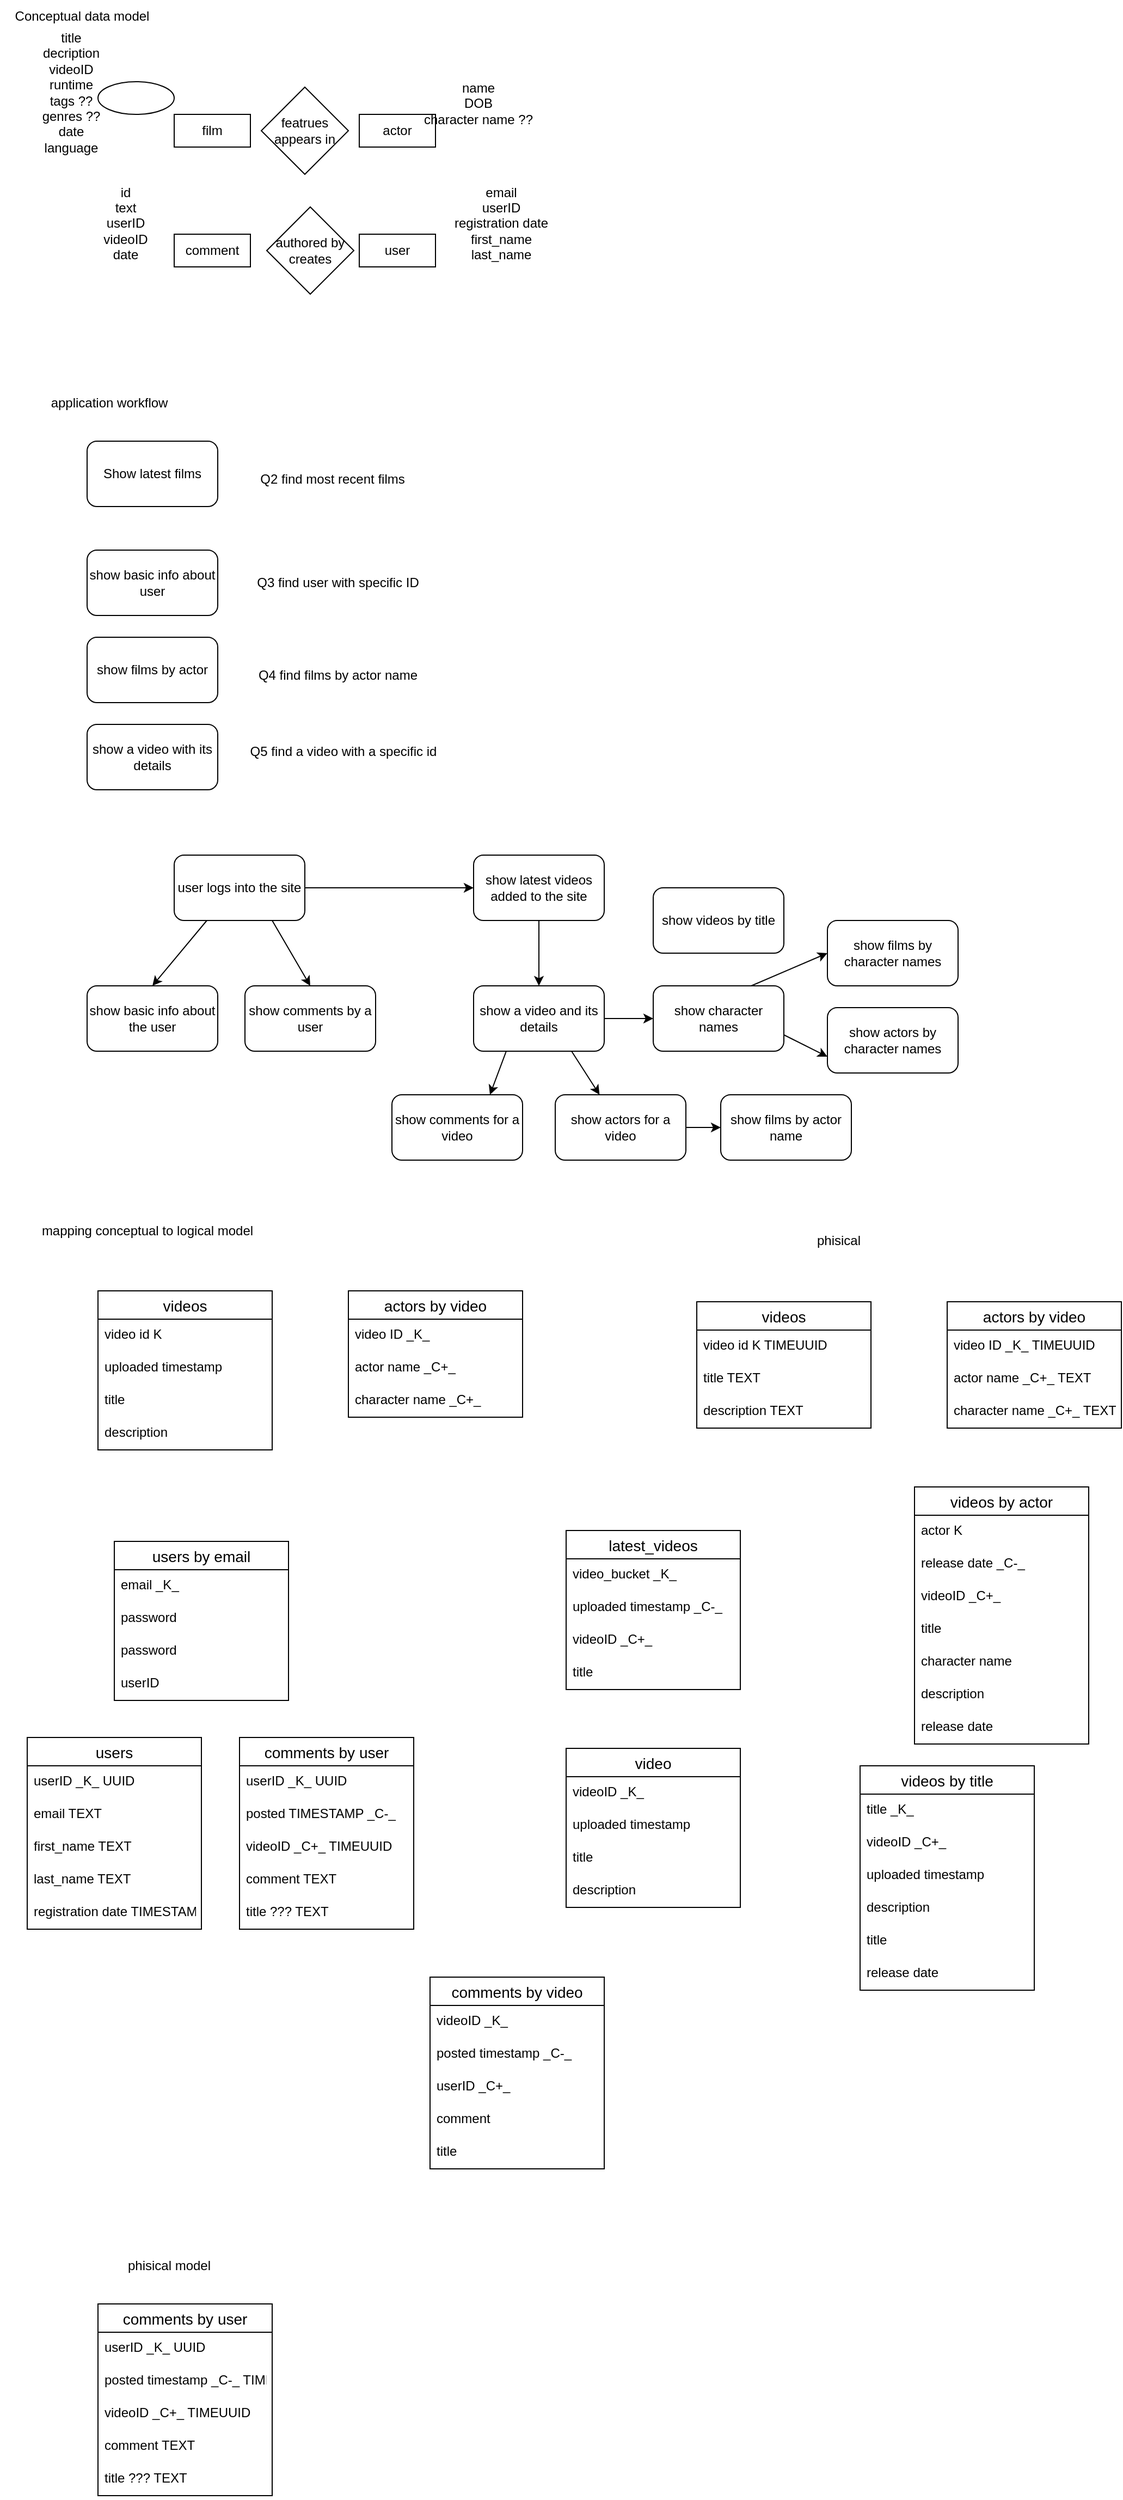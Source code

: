 <mxfile version="20.3.0" type="device"><diagram id="R51yVlItiL3fllviLQsE" name="Page-1"><mxGraphModel dx="822" dy="773" grid="1" gridSize="10" guides="1" tooltips="1" connect="1" arrows="1" fold="1" page="1" pageScale="1" pageWidth="827" pageHeight="1169" math="0" shadow="0"><root><mxCell id="0"/><mxCell id="1" parent="0"/><mxCell id="4LAj4xpiNfyCn5dcvgWO-1" value="film" style="rounded=0;whiteSpace=wrap;html=1;" vertex="1" parent="1"><mxGeometry x="160" y="120" width="70" height="30" as="geometry"/></mxCell><mxCell id="4LAj4xpiNfyCn5dcvgWO-2" value="actor" style="rounded=0;whiteSpace=wrap;html=1;" vertex="1" parent="1"><mxGeometry x="330" y="120" width="70" height="30" as="geometry"/></mxCell><mxCell id="4LAj4xpiNfyCn5dcvgWO-3" value="Conceptual data model" style="text;html=1;align=center;verticalAlign=middle;resizable=0;points=[];autosize=1;strokeColor=none;fillColor=none;" vertex="1" parent="1"><mxGeometry y="15" width="150" height="30" as="geometry"/></mxCell><mxCell id="4LAj4xpiNfyCn5dcvgWO-4" value="" style="ellipse;whiteSpace=wrap;html=1;" vertex="1" parent="1"><mxGeometry x="90" y="90" width="70" height="30" as="geometry"/></mxCell><mxCell id="4LAj4xpiNfyCn5dcvgWO-5" value="title&lt;br&gt;decription&lt;br&gt;videoID&lt;br&gt;runtime&lt;br&gt;tags ??&lt;br&gt;genres ??&lt;br&gt;date&lt;br&gt;language" style="text;html=1;align=center;verticalAlign=middle;resizable=0;points=[];autosize=1;strokeColor=none;fillColor=none;" vertex="1" parent="1"><mxGeometry x="25" y="35" width="80" height="130" as="geometry"/></mxCell><mxCell id="4LAj4xpiNfyCn5dcvgWO-6" value="name&lt;br&gt;DOB&lt;br&gt;character name ??" style="text;html=1;align=center;verticalAlign=middle;resizable=0;points=[];autosize=1;strokeColor=none;fillColor=none;" vertex="1" parent="1"><mxGeometry x="379" y="80" width="120" height="60" as="geometry"/></mxCell><mxCell id="4LAj4xpiNfyCn5dcvgWO-7" value="featrues&lt;br&gt;appears in" style="rhombus;whiteSpace=wrap;html=1;" vertex="1" parent="1"><mxGeometry x="240" y="95" width="80" height="80" as="geometry"/></mxCell><mxCell id="4LAj4xpiNfyCn5dcvgWO-8" value="comment" style="rounded=0;whiteSpace=wrap;html=1;" vertex="1" parent="1"><mxGeometry x="160" y="230" width="70" height="30" as="geometry"/></mxCell><mxCell id="4LAj4xpiNfyCn5dcvgWO-9" value="user" style="rounded=0;whiteSpace=wrap;html=1;" vertex="1" parent="1"><mxGeometry x="330" y="230" width="70" height="30" as="geometry"/></mxCell><mxCell id="4LAj4xpiNfyCn5dcvgWO-10" value="email&lt;br&gt;userID&lt;br&gt;registration date&lt;br&gt;first_name&lt;br&gt;last_name" style="text;html=1;align=center;verticalAlign=middle;resizable=0;points=[];autosize=1;strokeColor=none;fillColor=none;" vertex="1" parent="1"><mxGeometry x="405" y="175" width="110" height="90" as="geometry"/></mxCell><mxCell id="4LAj4xpiNfyCn5dcvgWO-11" value="id&lt;br&gt;text&lt;br&gt;userID&lt;br&gt;videoID&lt;br&gt;date" style="text;html=1;align=center;verticalAlign=middle;resizable=0;points=[];autosize=1;strokeColor=none;fillColor=none;" vertex="1" parent="1"><mxGeometry x="85" y="175" width="60" height="90" as="geometry"/></mxCell><mxCell id="4LAj4xpiNfyCn5dcvgWO-12" value="application workflow" style="text;html=1;align=center;verticalAlign=middle;resizable=0;points=[];autosize=1;strokeColor=none;fillColor=none;" vertex="1" parent="1"><mxGeometry x="35" y="370" width="130" height="30" as="geometry"/></mxCell><mxCell id="4LAj4xpiNfyCn5dcvgWO-13" value="Show latest films" style="rounded=1;whiteSpace=wrap;html=1;" vertex="1" parent="1"><mxGeometry x="80" y="420" width="120" height="60" as="geometry"/></mxCell><mxCell id="4LAj4xpiNfyCn5dcvgWO-14" value="Q2 find most recent films" style="text;html=1;align=center;verticalAlign=middle;resizable=0;points=[];autosize=1;strokeColor=none;fillColor=none;" vertex="1" parent="1"><mxGeometry x="225" y="440" width="160" height="30" as="geometry"/></mxCell><mxCell id="4LAj4xpiNfyCn5dcvgWO-15" value="show basic info about user" style="rounded=1;whiteSpace=wrap;html=1;" vertex="1" parent="1"><mxGeometry x="80" y="520" width="120" height="60" as="geometry"/></mxCell><mxCell id="4LAj4xpiNfyCn5dcvgWO-16" value="Q3 find user with specific ID" style="text;html=1;align=center;verticalAlign=middle;resizable=0;points=[];autosize=1;strokeColor=none;fillColor=none;" vertex="1" parent="1"><mxGeometry x="225" y="535" width="170" height="30" as="geometry"/></mxCell><mxCell id="4LAj4xpiNfyCn5dcvgWO-17" value="show films by actor" style="rounded=1;whiteSpace=wrap;html=1;" vertex="1" parent="1"><mxGeometry x="80" y="600" width="120" height="60" as="geometry"/></mxCell><mxCell id="4LAj4xpiNfyCn5dcvgWO-18" value="Q4 find films by actor name" style="text;html=1;align=center;verticalAlign=middle;resizable=0;points=[];autosize=1;strokeColor=none;fillColor=none;" vertex="1" parent="1"><mxGeometry x="225" y="620" width="170" height="30" as="geometry"/></mxCell><mxCell id="4LAj4xpiNfyCn5dcvgWO-19" value="show a video with its details" style="rounded=1;whiteSpace=wrap;html=1;" vertex="1" parent="1"><mxGeometry x="80" y="680" width="120" height="60" as="geometry"/></mxCell><mxCell id="4LAj4xpiNfyCn5dcvgWO-20" value="Q5 find a video with a specific id" style="text;html=1;align=center;verticalAlign=middle;resizable=0;points=[];autosize=1;strokeColor=none;fillColor=none;" vertex="1" parent="1"><mxGeometry x="220" y="690" width="190" height="30" as="geometry"/></mxCell><mxCell id="4LAj4xpiNfyCn5dcvgWO-21" value="user logs into the site" style="rounded=1;whiteSpace=wrap;html=1;" vertex="1" parent="1"><mxGeometry x="160" y="800" width="120" height="60" as="geometry"/></mxCell><mxCell id="4LAj4xpiNfyCn5dcvgWO-22" value="show latest videos added to the site" style="rounded=1;whiteSpace=wrap;html=1;" vertex="1" parent="1"><mxGeometry x="435" y="800" width="120" height="60" as="geometry"/></mxCell><mxCell id="4LAj4xpiNfyCn5dcvgWO-23" value="show basic info about the user" style="rounded=1;whiteSpace=wrap;html=1;" vertex="1" parent="1"><mxGeometry x="80" y="920" width="120" height="60" as="geometry"/></mxCell><mxCell id="4LAj4xpiNfyCn5dcvgWO-24" value="show comments by a user" style="rounded=1;whiteSpace=wrap;html=1;" vertex="1" parent="1"><mxGeometry x="225" y="920" width="120" height="60" as="geometry"/></mxCell><mxCell id="4LAj4xpiNfyCn5dcvgWO-25" value="show a video and its details" style="rounded=1;whiteSpace=wrap;html=1;" vertex="1" parent="1"><mxGeometry x="435" y="920" width="120" height="60" as="geometry"/></mxCell><mxCell id="4LAj4xpiNfyCn5dcvgWO-26" value="show comments for a video" style="rounded=1;whiteSpace=wrap;html=1;" vertex="1" parent="1"><mxGeometry x="360" y="1020" width="120" height="60" as="geometry"/></mxCell><mxCell id="4LAj4xpiNfyCn5dcvgWO-27" value="show actors for a video" style="rounded=1;whiteSpace=wrap;html=1;" vertex="1" parent="1"><mxGeometry x="510" y="1020" width="120" height="60" as="geometry"/></mxCell><mxCell id="4LAj4xpiNfyCn5dcvgWO-28" value="show films by actor name" style="rounded=1;whiteSpace=wrap;html=1;" vertex="1" parent="1"><mxGeometry x="662" y="1020" width="120" height="60" as="geometry"/></mxCell><mxCell id="4LAj4xpiNfyCn5dcvgWO-29" value="" style="endArrow=classic;html=1;rounded=0;exitX=1;exitY=0.5;exitDx=0;exitDy=0;entryX=0;entryY=0.5;entryDx=0;entryDy=0;" edge="1" parent="1" source="4LAj4xpiNfyCn5dcvgWO-27" target="4LAj4xpiNfyCn5dcvgWO-28"><mxGeometry width="50" height="50" relative="1" as="geometry"><mxPoint x="535" y="950" as="sourcePoint"/><mxPoint x="585" y="900" as="targetPoint"/></mxGeometry></mxCell><mxCell id="4LAj4xpiNfyCn5dcvgWO-30" value="" style="endArrow=classic;html=1;rounded=0;exitX=0.75;exitY=1;exitDx=0;exitDy=0;" edge="1" parent="1" source="4LAj4xpiNfyCn5dcvgWO-25" target="4LAj4xpiNfyCn5dcvgWO-27"><mxGeometry width="50" height="50" relative="1" as="geometry"><mxPoint x="640" y="1060" as="sourcePoint"/><mxPoint x="672" y="1060" as="targetPoint"/></mxGeometry></mxCell><mxCell id="4LAj4xpiNfyCn5dcvgWO-31" value="" style="endArrow=classic;html=1;rounded=0;exitX=0.25;exitY=1;exitDx=0;exitDy=0;entryX=0.75;entryY=0;entryDx=0;entryDy=0;" edge="1" parent="1" source="4LAj4xpiNfyCn5dcvgWO-25" target="4LAj4xpiNfyCn5dcvgWO-26"><mxGeometry width="50" height="50" relative="1" as="geometry"><mxPoint x="535" y="990" as="sourcePoint"/><mxPoint x="560.714" y="1030" as="targetPoint"/></mxGeometry></mxCell><mxCell id="4LAj4xpiNfyCn5dcvgWO-32" value="" style="endArrow=classic;html=1;rounded=0;exitX=0.5;exitY=1;exitDx=0;exitDy=0;entryX=0.5;entryY=0;entryDx=0;entryDy=0;" edge="1" parent="1" source="4LAj4xpiNfyCn5dcvgWO-22" target="4LAj4xpiNfyCn5dcvgWO-25"><mxGeometry width="50" height="50" relative="1" as="geometry"><mxPoint x="475" y="990" as="sourcePoint"/><mxPoint x="460" y="1030" as="targetPoint"/></mxGeometry></mxCell><mxCell id="4LAj4xpiNfyCn5dcvgWO-33" value="" style="endArrow=classic;html=1;rounded=0;exitX=0.25;exitY=1;exitDx=0;exitDy=0;entryX=0.5;entryY=0;entryDx=0;entryDy=0;" edge="1" parent="1" source="4LAj4xpiNfyCn5dcvgWO-21" target="4LAj4xpiNfyCn5dcvgWO-23"><mxGeometry width="50" height="50" relative="1" as="geometry"><mxPoint x="550" y="870" as="sourcePoint"/><mxPoint x="550" y="930" as="targetPoint"/></mxGeometry></mxCell><mxCell id="4LAj4xpiNfyCn5dcvgWO-34" value="" style="endArrow=classic;html=1;rounded=0;exitX=0.75;exitY=1;exitDx=0;exitDy=0;entryX=0.5;entryY=0;entryDx=0;entryDy=0;" edge="1" parent="1" source="4LAj4xpiNfyCn5dcvgWO-21" target="4LAj4xpiNfyCn5dcvgWO-24"><mxGeometry width="50" height="50" relative="1" as="geometry"><mxPoint x="200" y="870" as="sourcePoint"/><mxPoint x="150" y="930" as="targetPoint"/></mxGeometry></mxCell><mxCell id="4LAj4xpiNfyCn5dcvgWO-35" value="" style="endArrow=classic;html=1;rounded=0;exitX=1;exitY=0.5;exitDx=0;exitDy=0;entryX=0;entryY=0.5;entryDx=0;entryDy=0;" edge="1" parent="1" source="4LAj4xpiNfyCn5dcvgWO-21" target="4LAj4xpiNfyCn5dcvgWO-22"><mxGeometry width="50" height="50" relative="1" as="geometry"><mxPoint x="260" y="870" as="sourcePoint"/><mxPoint x="295" y="930" as="targetPoint"/></mxGeometry></mxCell><mxCell id="4LAj4xpiNfyCn5dcvgWO-36" value="show character names" style="rounded=1;whiteSpace=wrap;html=1;" vertex="1" parent="1"><mxGeometry x="600" y="920" width="120" height="60" as="geometry"/></mxCell><mxCell id="4LAj4xpiNfyCn5dcvgWO-37" value="" style="endArrow=classic;html=1;rounded=0;exitX=1;exitY=0.5;exitDx=0;exitDy=0;entryX=0;entryY=0.5;entryDx=0;entryDy=0;" edge="1" parent="1" source="4LAj4xpiNfyCn5dcvgWO-25" target="4LAj4xpiNfyCn5dcvgWO-36"><mxGeometry width="50" height="50" relative="1" as="geometry"><mxPoint x="535" y="990" as="sourcePoint"/><mxPoint x="560.714" y="1030" as="targetPoint"/></mxGeometry></mxCell><mxCell id="4LAj4xpiNfyCn5dcvgWO-38" value="show films by character names" style="rounded=1;whiteSpace=wrap;html=1;" vertex="1" parent="1"><mxGeometry x="760" y="860" width="120" height="60" as="geometry"/></mxCell><mxCell id="4LAj4xpiNfyCn5dcvgWO-39" value="show actors by character names" style="rounded=1;whiteSpace=wrap;html=1;" vertex="1" parent="1"><mxGeometry x="760" y="940" width="120" height="60" as="geometry"/></mxCell><mxCell id="4LAj4xpiNfyCn5dcvgWO-40" value="" style="endArrow=classic;html=1;rounded=0;exitX=0.75;exitY=0;exitDx=0;exitDy=0;entryX=0;entryY=0.5;entryDx=0;entryDy=0;" edge="1" parent="1" source="4LAj4xpiNfyCn5dcvgWO-36" target="4LAj4xpiNfyCn5dcvgWO-38"><mxGeometry width="50" height="50" relative="1" as="geometry"><mxPoint x="565" y="960" as="sourcePoint"/><mxPoint x="610" y="960" as="targetPoint"/></mxGeometry></mxCell><mxCell id="4LAj4xpiNfyCn5dcvgWO-41" value="" style="endArrow=classic;html=1;rounded=0;exitX=1;exitY=0.75;exitDx=0;exitDy=0;entryX=0;entryY=0.75;entryDx=0;entryDy=0;" edge="1" parent="1" source="4LAj4xpiNfyCn5dcvgWO-36" target="4LAj4xpiNfyCn5dcvgWO-39"><mxGeometry width="50" height="50" relative="1" as="geometry"><mxPoint x="700" y="930" as="sourcePoint"/><mxPoint x="770" y="900" as="targetPoint"/></mxGeometry></mxCell><mxCell id="4LAj4xpiNfyCn5dcvgWO-42" value="mapping conceptual to logical model" style="text;html=1;align=center;verticalAlign=middle;resizable=0;points=[];autosize=1;strokeColor=none;fillColor=none;" vertex="1" parent="1"><mxGeometry x="25" y="1130" width="220" height="30" as="geometry"/></mxCell><mxCell id="4LAj4xpiNfyCn5dcvgWO-61" value="videos" style="swimlane;fontStyle=0;childLayout=stackLayout;horizontal=1;startSize=26;horizontalStack=0;resizeParent=1;resizeParentMax=0;resizeLast=0;collapsible=1;marginBottom=0;align=center;fontSize=14;" vertex="1" parent="1"><mxGeometry x="90" y="1200" width="160" height="146" as="geometry"/></mxCell><mxCell id="4LAj4xpiNfyCn5dcvgWO-62" value="video id K" style="text;strokeColor=none;fillColor=none;spacingLeft=4;spacingRight=4;overflow=hidden;rotatable=0;points=[[0,0.5],[1,0.5]];portConstraint=eastwest;fontSize=12;" vertex="1" parent="4LAj4xpiNfyCn5dcvgWO-61"><mxGeometry y="26" width="160" height="30" as="geometry"/></mxCell><mxCell id="4LAj4xpiNfyCn5dcvgWO-63" value="uploaded timestamp" style="text;strokeColor=none;fillColor=none;spacingLeft=4;spacingRight=4;overflow=hidden;rotatable=0;points=[[0,0.5],[1,0.5]];portConstraint=eastwest;fontSize=12;" vertex="1" parent="4LAj4xpiNfyCn5dcvgWO-61"><mxGeometry y="56" width="160" height="30" as="geometry"/></mxCell><mxCell id="4LAj4xpiNfyCn5dcvgWO-79" value="title" style="text;strokeColor=none;fillColor=none;spacingLeft=4;spacingRight=4;overflow=hidden;rotatable=0;points=[[0,0.5],[1,0.5]];portConstraint=eastwest;fontSize=12;" vertex="1" parent="4LAj4xpiNfyCn5dcvgWO-61"><mxGeometry y="86" width="160" height="30" as="geometry"/></mxCell><mxCell id="4LAj4xpiNfyCn5dcvgWO-64" value="description" style="text;strokeColor=none;fillColor=none;spacingLeft=4;spacingRight=4;overflow=hidden;rotatable=0;points=[[0,0.5],[1,0.5]];portConstraint=eastwest;fontSize=12;" vertex="1" parent="4LAj4xpiNfyCn5dcvgWO-61"><mxGeometry y="116" width="160" height="30" as="geometry"/></mxCell><mxCell id="4LAj4xpiNfyCn5dcvgWO-83" value="actors by video" style="swimlane;fontStyle=0;childLayout=stackLayout;horizontal=1;startSize=26;horizontalStack=0;resizeParent=1;resizeParentMax=0;resizeLast=0;collapsible=1;marginBottom=0;align=center;fontSize=14;" vertex="1" parent="1"><mxGeometry x="320" y="1200" width="160" height="116" as="geometry"/></mxCell><mxCell id="4LAj4xpiNfyCn5dcvgWO-84" value="video ID _K_" style="text;strokeColor=none;fillColor=none;spacingLeft=4;spacingRight=4;overflow=hidden;rotatable=0;points=[[0,0.5],[1,0.5]];portConstraint=eastwest;fontSize=12;" vertex="1" parent="4LAj4xpiNfyCn5dcvgWO-83"><mxGeometry y="26" width="160" height="30" as="geometry"/></mxCell><mxCell id="4LAj4xpiNfyCn5dcvgWO-85" value="actor name _C+_" style="text;strokeColor=none;fillColor=none;spacingLeft=4;spacingRight=4;overflow=hidden;rotatable=0;points=[[0,0.5],[1,0.5]];portConstraint=eastwest;fontSize=12;" vertex="1" parent="4LAj4xpiNfyCn5dcvgWO-83"><mxGeometry y="56" width="160" height="30" as="geometry"/></mxCell><mxCell id="4LAj4xpiNfyCn5dcvgWO-86" value="character name _C+_" style="text;strokeColor=none;fillColor=none;spacingLeft=4;spacingRight=4;overflow=hidden;rotatable=0;points=[[0,0.5],[1,0.5]];portConstraint=eastwest;fontSize=12;" vertex="1" parent="4LAj4xpiNfyCn5dcvgWO-83"><mxGeometry y="86" width="160" height="30" as="geometry"/></mxCell><mxCell id="4LAj4xpiNfyCn5dcvgWO-88" value="phisical" style="text;html=1;align=center;verticalAlign=middle;resizable=0;points=[];autosize=1;strokeColor=none;fillColor=none;" vertex="1" parent="1"><mxGeometry x="740" y="1139" width="60" height="30" as="geometry"/></mxCell><mxCell id="4LAj4xpiNfyCn5dcvgWO-89" value="videos" style="swimlane;fontStyle=0;childLayout=stackLayout;horizontal=1;startSize=26;horizontalStack=0;resizeParent=1;resizeParentMax=0;resizeLast=0;collapsible=1;marginBottom=0;align=center;fontSize=14;" vertex="1" parent="1"><mxGeometry x="640" y="1210" width="160" height="116" as="geometry"/></mxCell><mxCell id="4LAj4xpiNfyCn5dcvgWO-90" value="video id K TIMEUUID" style="text;strokeColor=none;fillColor=none;spacingLeft=4;spacingRight=4;overflow=hidden;rotatable=0;points=[[0,0.5],[1,0.5]];portConstraint=eastwest;fontSize=12;" vertex="1" parent="4LAj4xpiNfyCn5dcvgWO-89"><mxGeometry y="26" width="160" height="30" as="geometry"/></mxCell><mxCell id="4LAj4xpiNfyCn5dcvgWO-92" value="title TEXT" style="text;strokeColor=none;fillColor=none;spacingLeft=4;spacingRight=4;overflow=hidden;rotatable=0;points=[[0,0.5],[1,0.5]];portConstraint=eastwest;fontSize=12;" vertex="1" parent="4LAj4xpiNfyCn5dcvgWO-89"><mxGeometry y="56" width="160" height="30" as="geometry"/></mxCell><mxCell id="4LAj4xpiNfyCn5dcvgWO-93" value="description TEXT" style="text;strokeColor=none;fillColor=none;spacingLeft=4;spacingRight=4;overflow=hidden;rotatable=0;points=[[0,0.5],[1,0.5]];portConstraint=eastwest;fontSize=12;" vertex="1" parent="4LAj4xpiNfyCn5dcvgWO-89"><mxGeometry y="86" width="160" height="30" as="geometry"/></mxCell><mxCell id="4LAj4xpiNfyCn5dcvgWO-94" value="actors by video" style="swimlane;fontStyle=0;childLayout=stackLayout;horizontal=1;startSize=26;horizontalStack=0;resizeParent=1;resizeParentMax=0;resizeLast=0;collapsible=1;marginBottom=0;align=center;fontSize=14;" vertex="1" parent="1"><mxGeometry x="870" y="1210" width="160" height="116" as="geometry"/></mxCell><mxCell id="4LAj4xpiNfyCn5dcvgWO-95" value="video ID _K_ TIMEUUID" style="text;strokeColor=none;fillColor=none;spacingLeft=4;spacingRight=4;overflow=hidden;rotatable=0;points=[[0,0.5],[1,0.5]];portConstraint=eastwest;fontSize=12;" vertex="1" parent="4LAj4xpiNfyCn5dcvgWO-94"><mxGeometry y="26" width="160" height="30" as="geometry"/></mxCell><mxCell id="4LAj4xpiNfyCn5dcvgWO-96" value="actor name _C+_ TEXT" style="text;strokeColor=none;fillColor=none;spacingLeft=4;spacingRight=4;overflow=hidden;rotatable=0;points=[[0,0.5],[1,0.5]];portConstraint=eastwest;fontSize=12;" vertex="1" parent="4LAj4xpiNfyCn5dcvgWO-94"><mxGeometry y="56" width="160" height="30" as="geometry"/></mxCell><mxCell id="4LAj4xpiNfyCn5dcvgWO-97" value="character name _C+_ TEXT" style="text;strokeColor=none;fillColor=none;spacingLeft=4;spacingRight=4;overflow=hidden;rotatable=0;points=[[0,0.5],[1,0.5]];portConstraint=eastwest;fontSize=12;" vertex="1" parent="4LAj4xpiNfyCn5dcvgWO-94"><mxGeometry y="86" width="160" height="30" as="geometry"/></mxCell><mxCell id="4LAj4xpiNfyCn5dcvgWO-98" value="users by email" style="swimlane;fontStyle=0;childLayout=stackLayout;horizontal=1;startSize=26;horizontalStack=0;resizeParent=1;resizeParentMax=0;resizeLast=0;collapsible=1;marginBottom=0;align=center;fontSize=14;" vertex="1" parent="1"><mxGeometry x="105" y="1430" width="160" height="146" as="geometry"/></mxCell><mxCell id="4LAj4xpiNfyCn5dcvgWO-99" value="email _K_" style="text;strokeColor=none;fillColor=none;spacingLeft=4;spacingRight=4;overflow=hidden;rotatable=0;points=[[0,0.5],[1,0.5]];portConstraint=eastwest;fontSize=12;" vertex="1" parent="4LAj4xpiNfyCn5dcvgWO-98"><mxGeometry y="26" width="160" height="30" as="geometry"/></mxCell><mxCell id="4LAj4xpiNfyCn5dcvgWO-100" value="password" style="text;strokeColor=none;fillColor=none;spacingLeft=4;spacingRight=4;overflow=hidden;rotatable=0;points=[[0,0.5],[1,0.5]];portConstraint=eastwest;fontSize=12;" vertex="1" parent="4LAj4xpiNfyCn5dcvgWO-98"><mxGeometry y="56" width="160" height="30" as="geometry"/></mxCell><mxCell id="4LAj4xpiNfyCn5dcvgWO-107" value="password" style="text;strokeColor=none;fillColor=none;spacingLeft=4;spacingRight=4;overflow=hidden;rotatable=0;points=[[0,0.5],[1,0.5]];portConstraint=eastwest;fontSize=12;" vertex="1" parent="4LAj4xpiNfyCn5dcvgWO-98"><mxGeometry y="86" width="160" height="30" as="geometry"/></mxCell><mxCell id="4LAj4xpiNfyCn5dcvgWO-101" value="userID" style="text;strokeColor=none;fillColor=none;spacingLeft=4;spacingRight=4;overflow=hidden;rotatable=0;points=[[0,0.5],[1,0.5]];portConstraint=eastwest;fontSize=12;" vertex="1" parent="4LAj4xpiNfyCn5dcvgWO-98"><mxGeometry y="116" width="160" height="30" as="geometry"/></mxCell><mxCell id="4LAj4xpiNfyCn5dcvgWO-103" value="users" style="swimlane;fontStyle=0;childLayout=stackLayout;horizontal=1;startSize=26;horizontalStack=0;resizeParent=1;resizeParentMax=0;resizeLast=0;collapsible=1;marginBottom=0;align=center;fontSize=14;" vertex="1" parent="1"><mxGeometry x="25" y="1610" width="160" height="176" as="geometry"/></mxCell><mxCell id="4LAj4xpiNfyCn5dcvgWO-104" value="userID _K_ UUID" style="text;strokeColor=none;fillColor=none;spacingLeft=4;spacingRight=4;overflow=hidden;rotatable=0;points=[[0,0.5],[1,0.5]];portConstraint=eastwest;fontSize=12;" vertex="1" parent="4LAj4xpiNfyCn5dcvgWO-103"><mxGeometry y="26" width="160" height="30" as="geometry"/></mxCell><mxCell id="4LAj4xpiNfyCn5dcvgWO-105" value="email TEXT" style="text;strokeColor=none;fillColor=none;spacingLeft=4;spacingRight=4;overflow=hidden;rotatable=0;points=[[0,0.5],[1,0.5]];portConstraint=eastwest;fontSize=12;" vertex="1" parent="4LAj4xpiNfyCn5dcvgWO-103"><mxGeometry y="56" width="160" height="30" as="geometry"/></mxCell><mxCell id="4LAj4xpiNfyCn5dcvgWO-108" value="first_name TEXT" style="text;strokeColor=none;fillColor=none;spacingLeft=4;spacingRight=4;overflow=hidden;rotatable=0;points=[[0,0.5],[1,0.5]];portConstraint=eastwest;fontSize=12;" vertex="1" parent="4LAj4xpiNfyCn5dcvgWO-103"><mxGeometry y="86" width="160" height="30" as="geometry"/></mxCell><mxCell id="4LAj4xpiNfyCn5dcvgWO-106" value="last_name TEXT" style="text;strokeColor=none;fillColor=none;spacingLeft=4;spacingRight=4;overflow=hidden;rotatable=0;points=[[0,0.5],[1,0.5]];portConstraint=eastwest;fontSize=12;" vertex="1" parent="4LAj4xpiNfyCn5dcvgWO-103"><mxGeometry y="116" width="160" height="30" as="geometry"/></mxCell><mxCell id="4LAj4xpiNfyCn5dcvgWO-109" value="registration date TIMESTAMP" style="text;strokeColor=none;fillColor=none;spacingLeft=4;spacingRight=4;overflow=hidden;rotatable=0;points=[[0,0.5],[1,0.5]];portConstraint=eastwest;fontSize=12;" vertex="1" parent="4LAj4xpiNfyCn5dcvgWO-103"><mxGeometry y="146" width="160" height="30" as="geometry"/></mxCell><mxCell id="4LAj4xpiNfyCn5dcvgWO-111" value="comments by user" style="swimlane;fontStyle=0;childLayout=stackLayout;horizontal=1;startSize=26;horizontalStack=0;resizeParent=1;resizeParentMax=0;resizeLast=0;collapsible=1;marginBottom=0;align=center;fontSize=14;" vertex="1" parent="1"><mxGeometry x="220" y="1610" width="160" height="176" as="geometry"/></mxCell><mxCell id="4LAj4xpiNfyCn5dcvgWO-112" value="userID _K_ UUID" style="text;strokeColor=none;fillColor=none;spacingLeft=4;spacingRight=4;overflow=hidden;rotatable=0;points=[[0,0.5],[1,0.5]];portConstraint=eastwest;fontSize=12;" vertex="1" parent="4LAj4xpiNfyCn5dcvgWO-111"><mxGeometry y="26" width="160" height="30" as="geometry"/></mxCell><mxCell id="4LAj4xpiNfyCn5dcvgWO-113" value="posted TIMESTAMP _C-_" style="text;strokeColor=none;fillColor=none;spacingLeft=4;spacingRight=4;overflow=hidden;rotatable=0;points=[[0,0.5],[1,0.5]];portConstraint=eastwest;fontSize=12;" vertex="1" parent="4LAj4xpiNfyCn5dcvgWO-111"><mxGeometry y="56" width="160" height="30" as="geometry"/></mxCell><mxCell id="4LAj4xpiNfyCn5dcvgWO-114" value="videoID _C+_ TIMEUUID" style="text;strokeColor=none;fillColor=none;spacingLeft=4;spacingRight=4;overflow=hidden;rotatable=0;points=[[0,0.5],[1,0.5]];portConstraint=eastwest;fontSize=12;" vertex="1" parent="4LAj4xpiNfyCn5dcvgWO-111"><mxGeometry y="86" width="160" height="30" as="geometry"/></mxCell><mxCell id="4LAj4xpiNfyCn5dcvgWO-115" value="comment TEXT" style="text;strokeColor=none;fillColor=none;spacingLeft=4;spacingRight=4;overflow=hidden;rotatable=0;points=[[0,0.5],[1,0.5]];portConstraint=eastwest;fontSize=12;" vertex="1" parent="4LAj4xpiNfyCn5dcvgWO-111"><mxGeometry y="116" width="160" height="30" as="geometry"/></mxCell><mxCell id="4LAj4xpiNfyCn5dcvgWO-116" value="title ??? TEXT" style="text;strokeColor=none;fillColor=none;spacingLeft=4;spacingRight=4;overflow=hidden;rotatable=0;points=[[0,0.5],[1,0.5]];portConstraint=eastwest;fontSize=12;" vertex="1" parent="4LAj4xpiNfyCn5dcvgWO-111"><mxGeometry y="146" width="160" height="30" as="geometry"/></mxCell><mxCell id="4LAj4xpiNfyCn5dcvgWO-117" value="latest_videos" style="swimlane;fontStyle=0;childLayout=stackLayout;horizontal=1;startSize=26;horizontalStack=0;resizeParent=1;resizeParentMax=0;resizeLast=0;collapsible=1;marginBottom=0;align=center;fontSize=14;" vertex="1" parent="1"><mxGeometry x="520" y="1420" width="160" height="146" as="geometry"/></mxCell><mxCell id="4LAj4xpiNfyCn5dcvgWO-118" value="video_bucket _K_" style="text;strokeColor=none;fillColor=none;spacingLeft=4;spacingRight=4;overflow=hidden;rotatable=0;points=[[0,0.5],[1,0.5]];portConstraint=eastwest;fontSize=12;" vertex="1" parent="4LAj4xpiNfyCn5dcvgWO-117"><mxGeometry y="26" width="160" height="30" as="geometry"/></mxCell><mxCell id="4LAj4xpiNfyCn5dcvgWO-119" value="uploaded timestamp _C-_" style="text;strokeColor=none;fillColor=none;spacingLeft=4;spacingRight=4;overflow=hidden;rotatable=0;points=[[0,0.5],[1,0.5]];portConstraint=eastwest;fontSize=12;" vertex="1" parent="4LAj4xpiNfyCn5dcvgWO-117"><mxGeometry y="56" width="160" height="30" as="geometry"/></mxCell><mxCell id="4LAj4xpiNfyCn5dcvgWO-120" value="videoID _C+_" style="text;strokeColor=none;fillColor=none;spacingLeft=4;spacingRight=4;overflow=hidden;rotatable=0;points=[[0,0.5],[1,0.5]];portConstraint=eastwest;fontSize=12;" vertex="1" parent="4LAj4xpiNfyCn5dcvgWO-117"><mxGeometry y="86" width="160" height="30" as="geometry"/></mxCell><mxCell id="4LAj4xpiNfyCn5dcvgWO-121" value="title" style="text;strokeColor=none;fillColor=none;spacingLeft=4;spacingRight=4;overflow=hidden;rotatable=0;points=[[0,0.5],[1,0.5]];portConstraint=eastwest;fontSize=12;" vertex="1" parent="4LAj4xpiNfyCn5dcvgWO-117"><mxGeometry y="116" width="160" height="30" as="geometry"/></mxCell><mxCell id="4LAj4xpiNfyCn5dcvgWO-122" value="video" style="swimlane;fontStyle=0;childLayout=stackLayout;horizontal=1;startSize=26;horizontalStack=0;resizeParent=1;resizeParentMax=0;resizeLast=0;collapsible=1;marginBottom=0;align=center;fontSize=14;" vertex="1" parent="1"><mxGeometry x="520" y="1620" width="160" height="146" as="geometry"/></mxCell><mxCell id="4LAj4xpiNfyCn5dcvgWO-123" value="videoID _K_" style="text;strokeColor=none;fillColor=none;spacingLeft=4;spacingRight=4;overflow=hidden;rotatable=0;points=[[0,0.5],[1,0.5]];portConstraint=eastwest;fontSize=12;" vertex="1" parent="4LAj4xpiNfyCn5dcvgWO-122"><mxGeometry y="26" width="160" height="30" as="geometry"/></mxCell><mxCell id="4LAj4xpiNfyCn5dcvgWO-124" value="uploaded timestamp" style="text;strokeColor=none;fillColor=none;spacingLeft=4;spacingRight=4;overflow=hidden;rotatable=0;points=[[0,0.5],[1,0.5]];portConstraint=eastwest;fontSize=12;" vertex="1" parent="4LAj4xpiNfyCn5dcvgWO-122"><mxGeometry y="56" width="160" height="30" as="geometry"/></mxCell><mxCell id="4LAj4xpiNfyCn5dcvgWO-125" value="title" style="text;strokeColor=none;fillColor=none;spacingLeft=4;spacingRight=4;overflow=hidden;rotatable=0;points=[[0,0.5],[1,0.5]];portConstraint=eastwest;fontSize=12;" vertex="1" parent="4LAj4xpiNfyCn5dcvgWO-122"><mxGeometry y="86" width="160" height="30" as="geometry"/></mxCell><mxCell id="4LAj4xpiNfyCn5dcvgWO-126" value="description" style="text;strokeColor=none;fillColor=none;spacingLeft=4;spacingRight=4;overflow=hidden;rotatable=0;points=[[0,0.5],[1,0.5]];portConstraint=eastwest;fontSize=12;" vertex="1" parent="4LAj4xpiNfyCn5dcvgWO-122"><mxGeometry y="116" width="160" height="30" as="geometry"/></mxCell><mxCell id="4LAj4xpiNfyCn5dcvgWO-127" value="comments by video" style="swimlane;fontStyle=0;childLayout=stackLayout;horizontal=1;startSize=26;horizontalStack=0;resizeParent=1;resizeParentMax=0;resizeLast=0;collapsible=1;marginBottom=0;align=center;fontSize=14;" vertex="1" parent="1"><mxGeometry x="395" y="1830" width="160" height="176" as="geometry"/></mxCell><mxCell id="4LAj4xpiNfyCn5dcvgWO-128" value="videoID _K_" style="text;strokeColor=none;fillColor=none;spacingLeft=4;spacingRight=4;overflow=hidden;rotatable=0;points=[[0,0.5],[1,0.5]];portConstraint=eastwest;fontSize=12;" vertex="1" parent="4LAj4xpiNfyCn5dcvgWO-127"><mxGeometry y="26" width="160" height="30" as="geometry"/></mxCell><mxCell id="4LAj4xpiNfyCn5dcvgWO-129" value="posted timestamp _C-_" style="text;strokeColor=none;fillColor=none;spacingLeft=4;spacingRight=4;overflow=hidden;rotatable=0;points=[[0,0.5],[1,0.5]];portConstraint=eastwest;fontSize=12;" vertex="1" parent="4LAj4xpiNfyCn5dcvgWO-127"><mxGeometry y="56" width="160" height="30" as="geometry"/></mxCell><mxCell id="4LAj4xpiNfyCn5dcvgWO-130" value="userID _C+_" style="text;strokeColor=none;fillColor=none;spacingLeft=4;spacingRight=4;overflow=hidden;rotatable=0;points=[[0,0.5],[1,0.5]];portConstraint=eastwest;fontSize=12;" vertex="1" parent="4LAj4xpiNfyCn5dcvgWO-127"><mxGeometry y="86" width="160" height="30" as="geometry"/></mxCell><mxCell id="4LAj4xpiNfyCn5dcvgWO-131" value="comment" style="text;strokeColor=none;fillColor=none;spacingLeft=4;spacingRight=4;overflow=hidden;rotatable=0;points=[[0,0.5],[1,0.5]];portConstraint=eastwest;fontSize=12;" vertex="1" parent="4LAj4xpiNfyCn5dcvgWO-127"><mxGeometry y="116" width="160" height="30" as="geometry"/></mxCell><mxCell id="4LAj4xpiNfyCn5dcvgWO-132" value="title" style="text;strokeColor=none;fillColor=none;spacingLeft=4;spacingRight=4;overflow=hidden;rotatable=0;points=[[0,0.5],[1,0.5]];portConstraint=eastwest;fontSize=12;" vertex="1" parent="4LAj4xpiNfyCn5dcvgWO-127"><mxGeometry y="146" width="160" height="30" as="geometry"/></mxCell><mxCell id="4LAj4xpiNfyCn5dcvgWO-133" value="authored by&lt;br&gt;creates" style="rhombus;whiteSpace=wrap;html=1;" vertex="1" parent="1"><mxGeometry x="245" y="205" width="80" height="80" as="geometry"/></mxCell><mxCell id="4LAj4xpiNfyCn5dcvgWO-134" value="videos by actor" style="swimlane;fontStyle=0;childLayout=stackLayout;horizontal=1;startSize=26;horizontalStack=0;resizeParent=1;resizeParentMax=0;resizeLast=0;collapsible=1;marginBottom=0;align=center;fontSize=14;" vertex="1" parent="1"><mxGeometry x="840" y="1380" width="160" height="236" as="geometry"/></mxCell><mxCell id="4LAj4xpiNfyCn5dcvgWO-135" value="actor K" style="text;strokeColor=none;fillColor=none;spacingLeft=4;spacingRight=4;overflow=hidden;rotatable=0;points=[[0,0.5],[1,0.5]];portConstraint=eastwest;fontSize=12;" vertex="1" parent="4LAj4xpiNfyCn5dcvgWO-134"><mxGeometry y="26" width="160" height="30" as="geometry"/></mxCell><mxCell id="4LAj4xpiNfyCn5dcvgWO-136" value="release date _C-_" style="text;strokeColor=none;fillColor=none;spacingLeft=4;spacingRight=4;overflow=hidden;rotatable=0;points=[[0,0.5],[1,0.5]];portConstraint=eastwest;fontSize=12;" vertex="1" parent="4LAj4xpiNfyCn5dcvgWO-134"><mxGeometry y="56" width="160" height="30" as="geometry"/></mxCell><mxCell id="4LAj4xpiNfyCn5dcvgWO-137" value="videoID _C+_" style="text;strokeColor=none;fillColor=none;spacingLeft=4;spacingRight=4;overflow=hidden;rotatable=0;points=[[0,0.5],[1,0.5]];portConstraint=eastwest;fontSize=12;" vertex="1" parent="4LAj4xpiNfyCn5dcvgWO-134"><mxGeometry y="86" width="160" height="30" as="geometry"/></mxCell><mxCell id="4LAj4xpiNfyCn5dcvgWO-138" value="title" style="text;strokeColor=none;fillColor=none;spacingLeft=4;spacingRight=4;overflow=hidden;rotatable=0;points=[[0,0.5],[1,0.5]];portConstraint=eastwest;fontSize=12;" vertex="1" parent="4LAj4xpiNfyCn5dcvgWO-134"><mxGeometry y="116" width="160" height="30" as="geometry"/></mxCell><mxCell id="4LAj4xpiNfyCn5dcvgWO-139" value="character name" style="text;strokeColor=none;fillColor=none;spacingLeft=4;spacingRight=4;overflow=hidden;rotatable=0;points=[[0,0.5],[1,0.5]];portConstraint=eastwest;fontSize=12;" vertex="1" parent="4LAj4xpiNfyCn5dcvgWO-134"><mxGeometry y="146" width="160" height="30" as="geometry"/></mxCell><mxCell id="4LAj4xpiNfyCn5dcvgWO-140" value="description" style="text;strokeColor=none;fillColor=none;spacingLeft=4;spacingRight=4;overflow=hidden;rotatable=0;points=[[0,0.5],[1,0.5]];portConstraint=eastwest;fontSize=12;" vertex="1" parent="4LAj4xpiNfyCn5dcvgWO-134"><mxGeometry y="176" width="160" height="30" as="geometry"/></mxCell><mxCell id="4LAj4xpiNfyCn5dcvgWO-141" value="release date" style="text;strokeColor=none;fillColor=none;spacingLeft=4;spacingRight=4;overflow=hidden;rotatable=0;points=[[0,0.5],[1,0.5]];portConstraint=eastwest;fontSize=12;" vertex="1" parent="4LAj4xpiNfyCn5dcvgWO-134"><mxGeometry y="206" width="160" height="30" as="geometry"/></mxCell><mxCell id="4LAj4xpiNfyCn5dcvgWO-142" value="phisical model" style="text;html=1;align=center;verticalAlign=middle;resizable=0;points=[];autosize=1;strokeColor=none;fillColor=none;" vertex="1" parent="1"><mxGeometry x="105" y="2080" width="100" height="30" as="geometry"/></mxCell><mxCell id="4LAj4xpiNfyCn5dcvgWO-143" value="comments by user" style="swimlane;fontStyle=0;childLayout=stackLayout;horizontal=1;startSize=26;horizontalStack=0;resizeParent=1;resizeParentMax=0;resizeLast=0;collapsible=1;marginBottom=0;align=center;fontSize=14;" vertex="1" parent="1"><mxGeometry x="90" y="2130" width="160" height="176" as="geometry"/></mxCell><mxCell id="4LAj4xpiNfyCn5dcvgWO-144" value="userID _K_ UUID" style="text;strokeColor=none;fillColor=none;spacingLeft=4;spacingRight=4;overflow=hidden;rotatable=0;points=[[0,0.5],[1,0.5]];portConstraint=eastwest;fontSize=12;" vertex="1" parent="4LAj4xpiNfyCn5dcvgWO-143"><mxGeometry y="26" width="160" height="30" as="geometry"/></mxCell><mxCell id="4LAj4xpiNfyCn5dcvgWO-145" value="posted timestamp _C-_ TIMESTAMP" style="text;strokeColor=none;fillColor=none;spacingLeft=4;spacingRight=4;overflow=hidden;rotatable=0;points=[[0,0.5],[1,0.5]];portConstraint=eastwest;fontSize=12;" vertex="1" parent="4LAj4xpiNfyCn5dcvgWO-143"><mxGeometry y="56" width="160" height="30" as="geometry"/></mxCell><mxCell id="4LAj4xpiNfyCn5dcvgWO-146" value="videoID _C+_ TIMEUUID" style="text;strokeColor=none;fillColor=none;spacingLeft=4;spacingRight=4;overflow=hidden;rotatable=0;points=[[0,0.5],[1,0.5]];portConstraint=eastwest;fontSize=12;" vertex="1" parent="4LAj4xpiNfyCn5dcvgWO-143"><mxGeometry y="86" width="160" height="30" as="geometry"/></mxCell><mxCell id="4LAj4xpiNfyCn5dcvgWO-147" value="comment TEXT" style="text;strokeColor=none;fillColor=none;spacingLeft=4;spacingRight=4;overflow=hidden;rotatable=0;points=[[0,0.5],[1,0.5]];portConstraint=eastwest;fontSize=12;" vertex="1" parent="4LAj4xpiNfyCn5dcvgWO-143"><mxGeometry y="116" width="160" height="30" as="geometry"/></mxCell><mxCell id="4LAj4xpiNfyCn5dcvgWO-148" value="title ??? TEXT" style="text;strokeColor=none;fillColor=none;spacingLeft=4;spacingRight=4;overflow=hidden;rotatable=0;points=[[0,0.5],[1,0.5]];portConstraint=eastwest;fontSize=12;" vertex="1" parent="4LAj4xpiNfyCn5dcvgWO-143"><mxGeometry y="146" width="160" height="30" as="geometry"/></mxCell><mxCell id="4LAj4xpiNfyCn5dcvgWO-149" value="show videos by title" style="rounded=1;whiteSpace=wrap;html=1;" vertex="1" parent="1"><mxGeometry x="600" y="830" width="120" height="60" as="geometry"/></mxCell><mxCell id="4LAj4xpiNfyCn5dcvgWO-150" value="videos by title" style="swimlane;fontStyle=0;childLayout=stackLayout;horizontal=1;startSize=26;horizontalStack=0;resizeParent=1;resizeParentMax=0;resizeLast=0;collapsible=1;marginBottom=0;align=center;fontSize=14;" vertex="1" parent="1"><mxGeometry x="790" y="1636" width="160" height="206" as="geometry"/></mxCell><mxCell id="4LAj4xpiNfyCn5dcvgWO-151" value="title _K_" style="text;strokeColor=none;fillColor=none;spacingLeft=4;spacingRight=4;overflow=hidden;rotatable=0;points=[[0,0.5],[1,0.5]];portConstraint=eastwest;fontSize=12;" vertex="1" parent="4LAj4xpiNfyCn5dcvgWO-150"><mxGeometry y="26" width="160" height="30" as="geometry"/></mxCell><mxCell id="4LAj4xpiNfyCn5dcvgWO-152" value="videoID _C+_" style="text;strokeColor=none;fillColor=none;spacingLeft=4;spacingRight=4;overflow=hidden;rotatable=0;points=[[0,0.5],[1,0.5]];portConstraint=eastwest;fontSize=12;" vertex="1" parent="4LAj4xpiNfyCn5dcvgWO-150"><mxGeometry y="56" width="160" height="30" as="geometry"/></mxCell><mxCell id="4LAj4xpiNfyCn5dcvgWO-153" value="uploaded timestamp" style="text;strokeColor=none;fillColor=none;spacingLeft=4;spacingRight=4;overflow=hidden;rotatable=0;points=[[0,0.5],[1,0.5]];portConstraint=eastwest;fontSize=12;" vertex="1" parent="4LAj4xpiNfyCn5dcvgWO-150"><mxGeometry y="86" width="160" height="30" as="geometry"/></mxCell><mxCell id="4LAj4xpiNfyCn5dcvgWO-154" value="description" style="text;strokeColor=none;fillColor=none;spacingLeft=4;spacingRight=4;overflow=hidden;rotatable=0;points=[[0,0.5],[1,0.5]];portConstraint=eastwest;fontSize=12;" vertex="1" parent="4LAj4xpiNfyCn5dcvgWO-150"><mxGeometry y="116" width="160" height="30" as="geometry"/></mxCell><mxCell id="4LAj4xpiNfyCn5dcvgWO-155" value="title" style="text;strokeColor=none;fillColor=none;spacingLeft=4;spacingRight=4;overflow=hidden;rotatable=0;points=[[0,0.5],[1,0.5]];portConstraint=eastwest;fontSize=12;" vertex="1" parent="4LAj4xpiNfyCn5dcvgWO-150"><mxGeometry y="146" width="160" height="30" as="geometry"/></mxCell><mxCell id="4LAj4xpiNfyCn5dcvgWO-157" value="release date" style="text;strokeColor=none;fillColor=none;spacingLeft=4;spacingRight=4;overflow=hidden;rotatable=0;points=[[0,0.5],[1,0.5]];portConstraint=eastwest;fontSize=12;" vertex="1" parent="4LAj4xpiNfyCn5dcvgWO-150"><mxGeometry y="176" width="160" height="30" as="geometry"/></mxCell></root></mxGraphModel></diagram></mxfile>
